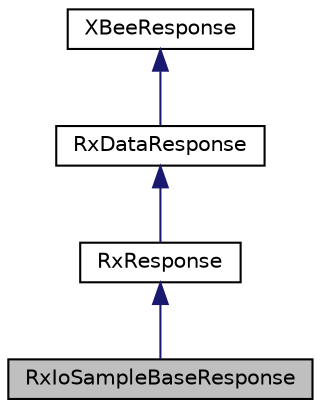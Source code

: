 digraph "RxIoSampleBaseResponse"
{
  edge [fontname="Helvetica",fontsize="10",labelfontname="Helvetica",labelfontsize="10"];
  node [fontname="Helvetica",fontsize="10",shape=record];
  Node6 [label="RxIoSampleBaseResponse",height=0.2,width=0.4,color="black", fillcolor="grey75", style="filled", fontcolor="black"];
  Node7 -> Node6 [dir="back",color="midnightblue",fontsize="10",style="solid",fontname="Helvetica"];
  Node7 [label="RxResponse",height=0.2,width=0.4,color="black", fillcolor="white", style="filled",URL="$class_rx_response.html"];
  Node8 -> Node7 [dir="back",color="midnightblue",fontsize="10",style="solid",fontname="Helvetica"];
  Node8 [label="RxDataResponse",height=0.2,width=0.4,color="black", fillcolor="white", style="filled",URL="$class_rx_data_response.html"];
  Node9 -> Node8 [dir="back",color="midnightblue",fontsize="10",style="solid",fontname="Helvetica"];
  Node9 [label="XBeeResponse",height=0.2,width=0.4,color="black", fillcolor="white", style="filled",URL="$class_x_bee_response.html"];
}
